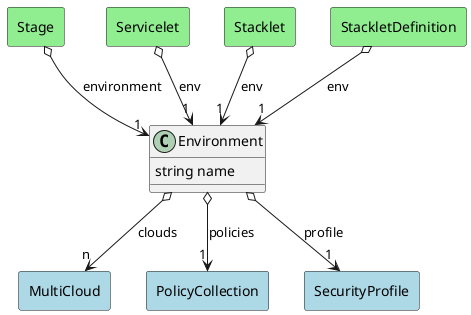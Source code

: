 @startuml

class "Environment" as Model {
 string name

 
}

rectangle "MultiCloud" as MultiCloud #lightblue {
}

Model o--> "n" MultiCloud : clouds


rectangle "PolicyCollection" as PolicyCollection #lightblue {
}

Model o--> "1" PolicyCollection : policies


rectangle "SecurityProfile" as SecurityProfile #lightblue {
}

Model o--> "1" SecurityProfile : profile




    rectangle "Stage" as Stage #lightgreen {
    }
    
        Stage   o--> "1" Model : "environment"
    
    rectangle "Servicelet" as Servicelet #lightgreen {
    }
    
        Servicelet   o--> "1" Model : "env"
    
    rectangle "Stacklet" as Stacklet #lightgreen {
    }
    
        Stacklet   o--> "1" Model : "env"
    
    rectangle "StackletDefinition" as StackletDefinition #lightgreen {
    }
    
        StackletDefinition   o--> "1" Model : "env"
    

@enduml
